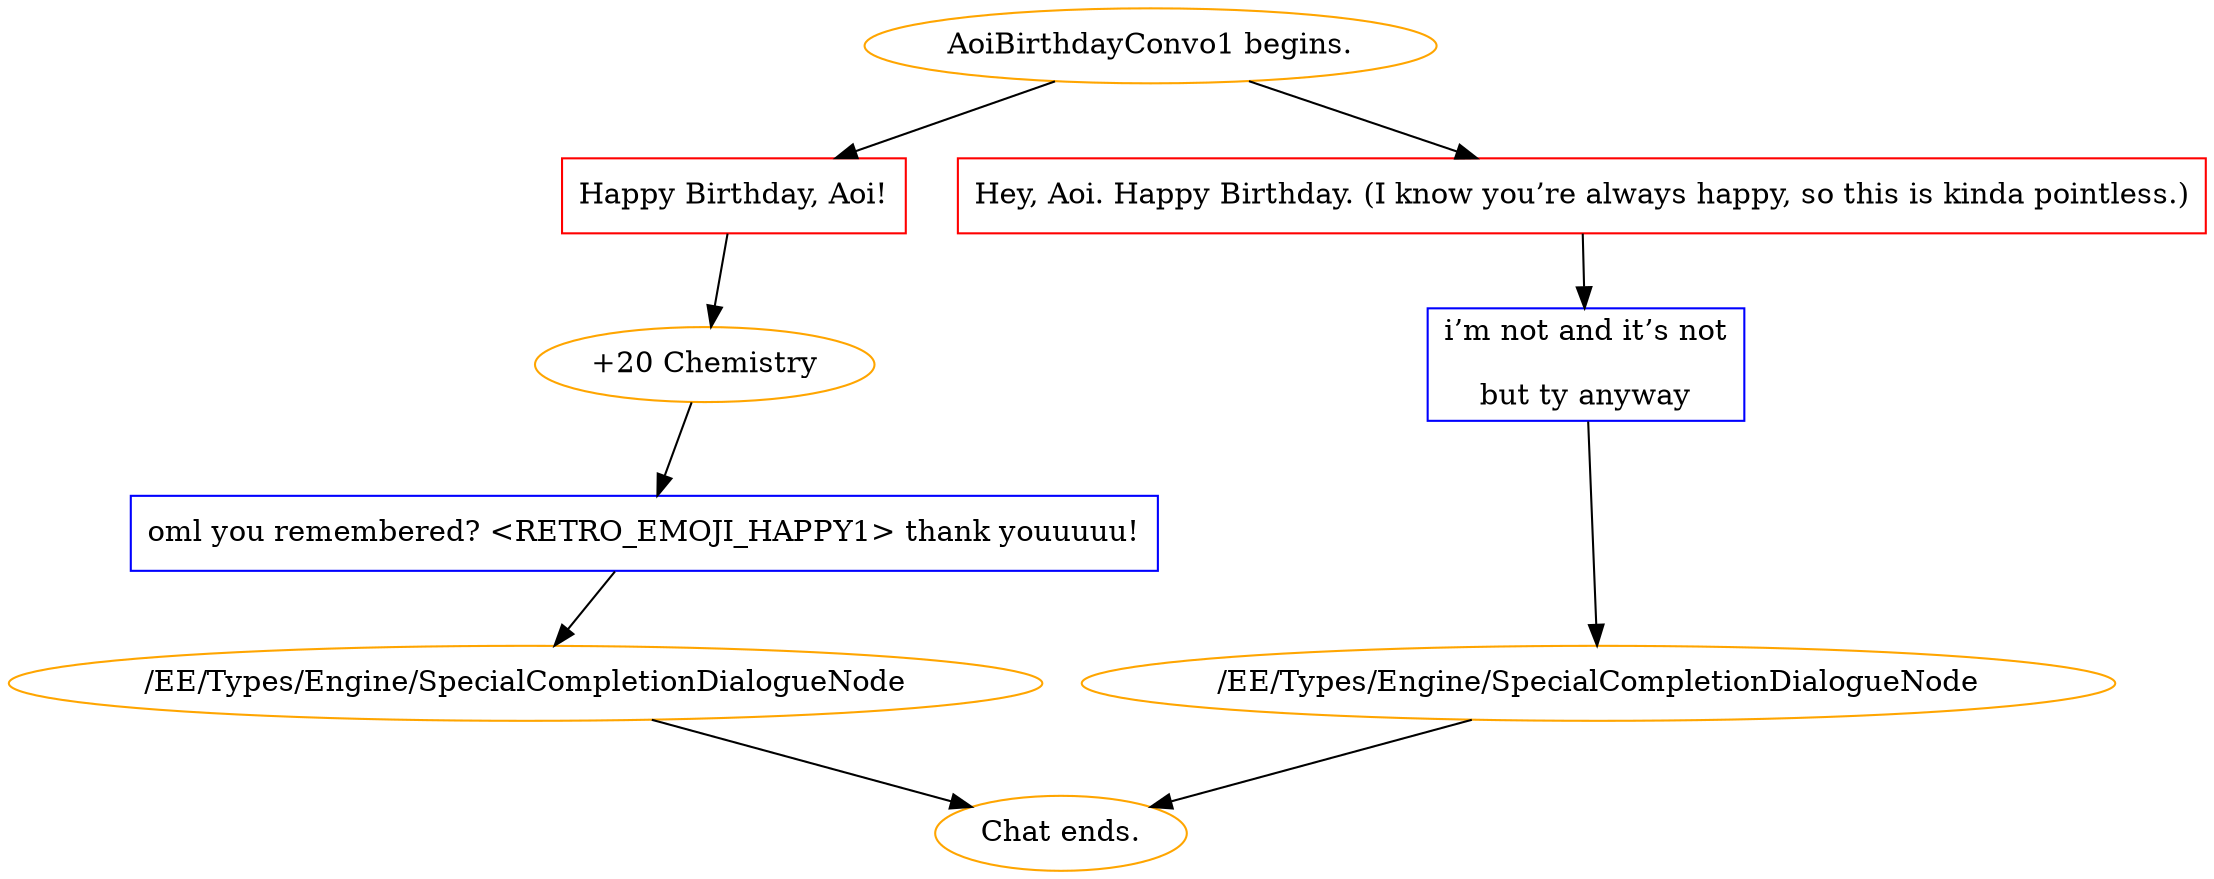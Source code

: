 digraph {
	"AoiBirthdayConvo1 begins." [color=orange];
		"AoiBirthdayConvo1 begins." -> 3792;
		"AoiBirthdayConvo1 begins." -> 3793;
	3792 [label="Happy Birthday, Aoi!",shape=box,color=red];
		3792 -> 3794;
	3793 [label="Hey, Aoi. Happy Birthday. (I know you’re always happy, so this is kinda pointless.)",shape=box,color=red];
		3793 -> 3797;
	3794 [label="+20 Chemistry",color=orange];
		3794 -> 3795;
	3797 [label="i’m not and it’s not
but ty anyway",shape=box,color=blue];
		3797 -> 3829;
	3795 [label="oml you remembered? <RETRO_EMOJI_HAPPY1> thank youuuuu!",shape=box,color=blue];
		3795 -> 3828;
	3829 [label="/EE/Types/Engine/SpecialCompletionDialogueNode",color=orange];
		3829 -> "Chat ends.";
	3828 [label="/EE/Types/Engine/SpecialCompletionDialogueNode",color=orange];
		3828 -> "Chat ends.";
	"Chat ends." [color=orange];
}